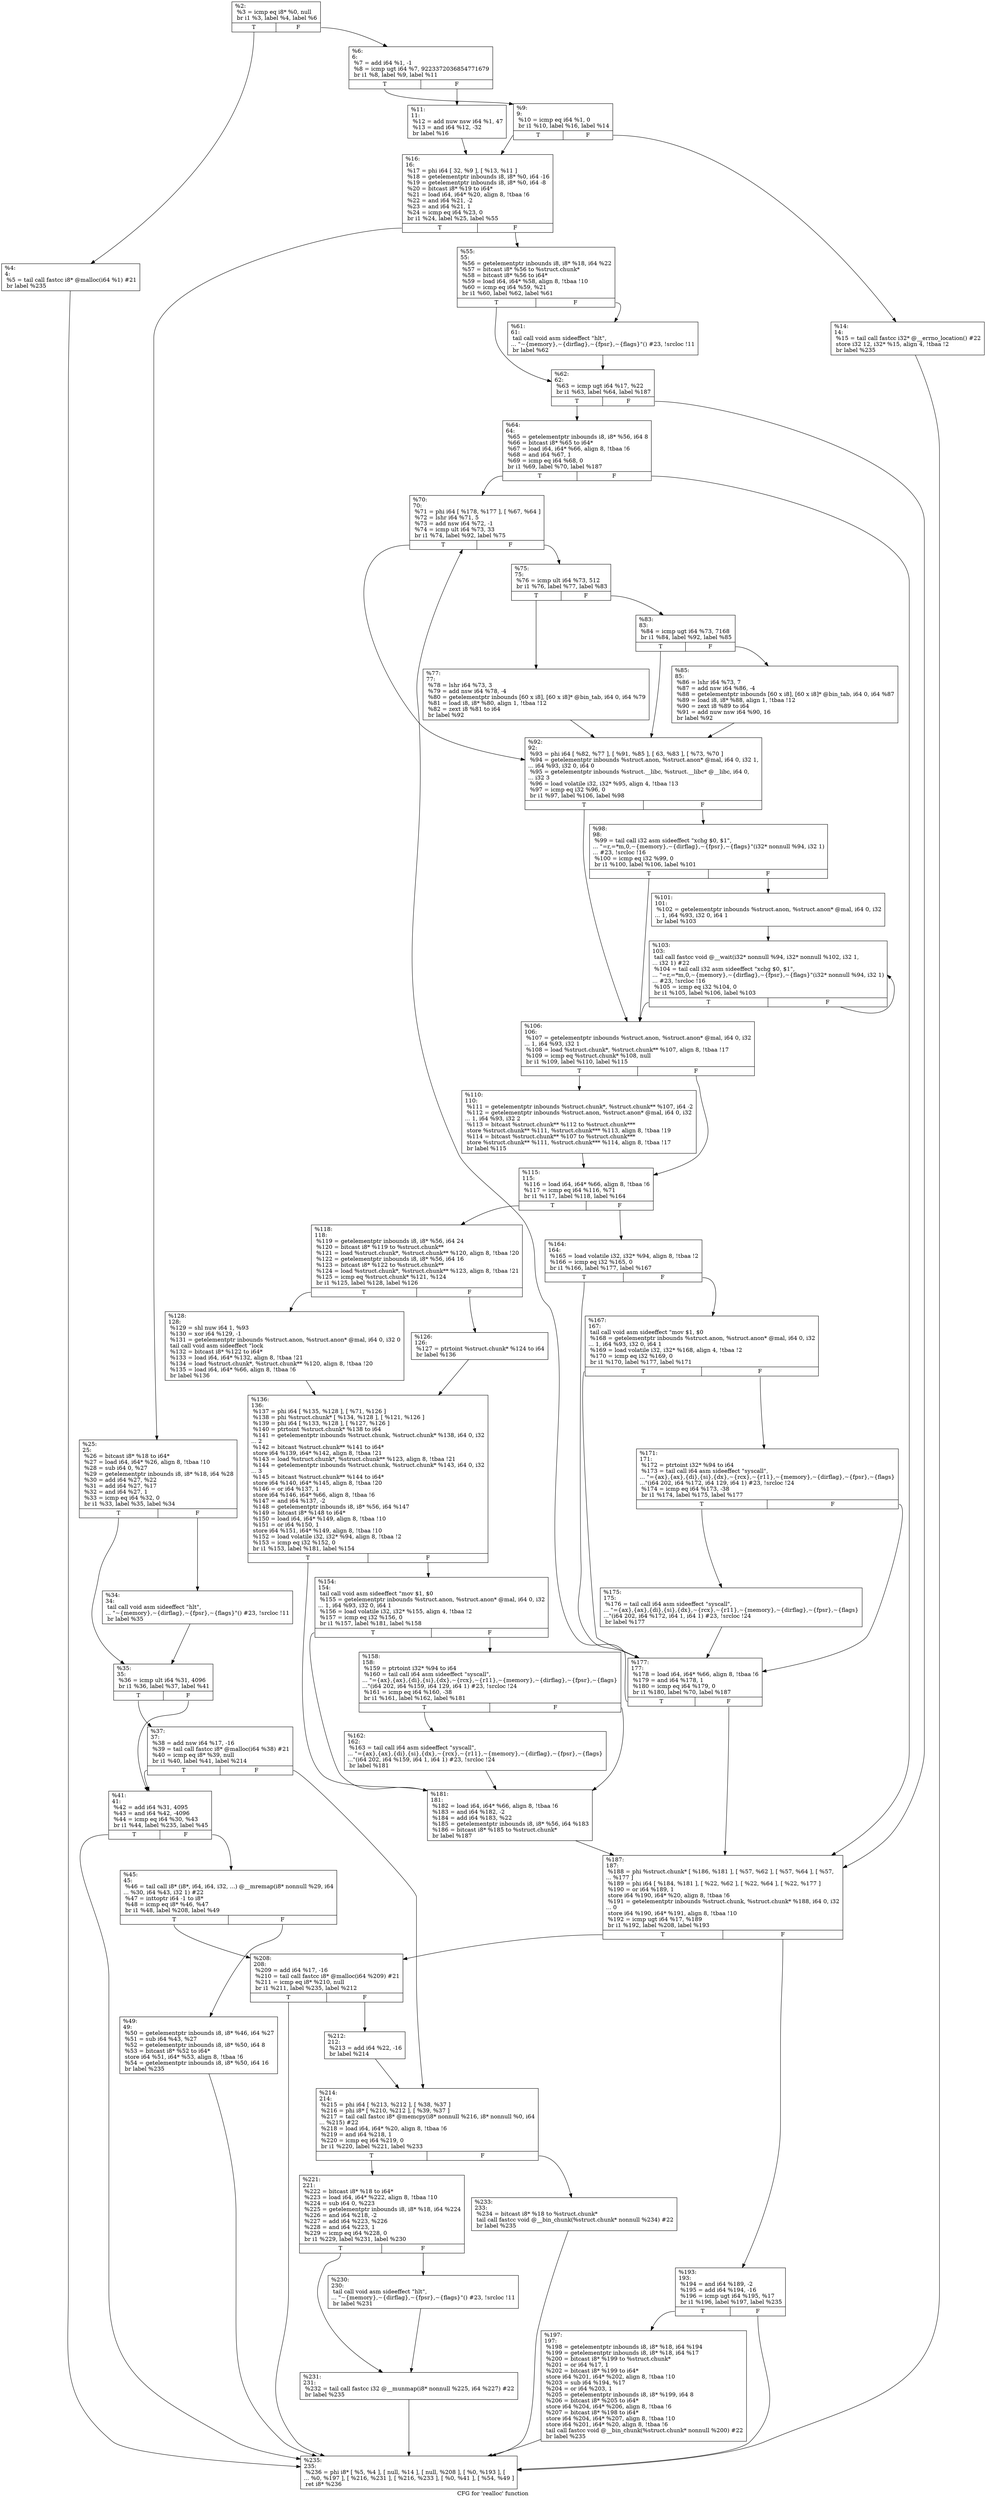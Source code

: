 digraph "CFG for 'realloc' function" {
	label="CFG for 'realloc' function";

	Node0x2832a80 [shape=record,label="{%2:\l  %3 = icmp eq i8* %0, null\l  br i1 %3, label %4, label %6\l|{<s0>T|<s1>F}}"];
	Node0x2832a80:s0 -> Node0x2832b30;
	Node0x2832a80:s1 -> Node0x2832b80;
	Node0x2832b30 [shape=record,label="{%4:\l4:                                                \l  %5 = tail call fastcc i8* @malloc(i64 %1) #21\l  br label %235\l}"];
	Node0x2832b30 -> Node0x2833b70;
	Node0x2832b80 [shape=record,label="{%6:\l6:                                                \l  %7 = add i64 %1, -1\l  %8 = icmp ugt i64 %7, 9223372036854771679\l  br i1 %8, label %9, label %11\l|{<s0>T|<s1>F}}"];
	Node0x2832b80:s0 -> Node0x2832bd0;
	Node0x2832b80:s1 -> Node0x2832c20;
	Node0x2832bd0 [shape=record,label="{%9:\l9:                                                \l  %10 = icmp eq i64 %1, 0\l  br i1 %10, label %16, label %14\l|{<s0>T|<s1>F}}"];
	Node0x2832bd0:s0 -> Node0x2832cc0;
	Node0x2832bd0:s1 -> Node0x2832c70;
	Node0x2832c20 [shape=record,label="{%11:\l11:                                               \l  %12 = add nuw nsw i64 %1, 47\l  %13 = and i64 %12, -32\l  br label %16\l}"];
	Node0x2832c20 -> Node0x2832cc0;
	Node0x2832c70 [shape=record,label="{%14:\l14:                                               \l  %15 = tail call fastcc i32* @__errno_location() #22\l  store i32 12, i32* %15, align 4, !tbaa !2\l  br label %235\l}"];
	Node0x2832c70 -> Node0x2833b70;
	Node0x2832cc0 [shape=record,label="{%16:\l16:                                               \l  %17 = phi i64 [ 32, %9 ], [ %13, %11 ]\l  %18 = getelementptr inbounds i8, i8* %0, i64 -16\l  %19 = getelementptr inbounds i8, i8* %0, i64 -8\l  %20 = bitcast i8* %19 to i64*\l  %21 = load i64, i64* %20, align 8, !tbaa !6\l  %22 = and i64 %21, -2\l  %23 = and i64 %21, 1\l  %24 = icmp eq i64 %23, 0\l  br i1 %24, label %25, label %55\l|{<s0>T|<s1>F}}"];
	Node0x2832cc0:s0 -> Node0x2832d10;
	Node0x2832cc0:s1 -> Node0x2832f40;
	Node0x2832d10 [shape=record,label="{%25:\l25:                                               \l  %26 = bitcast i8* %18 to i64*\l  %27 = load i64, i64* %26, align 8, !tbaa !10\l  %28 = sub i64 0, %27\l  %29 = getelementptr inbounds i8, i8* %18, i64 %28\l  %30 = add i64 %27, %22\l  %31 = add i64 %27, %17\l  %32 = and i64 %27, 1\l  %33 = icmp eq i64 %32, 0\l  br i1 %33, label %35, label %34\l|{<s0>T|<s1>F}}"];
	Node0x2832d10:s0 -> Node0x2832db0;
	Node0x2832d10:s1 -> Node0x2832d60;
	Node0x2832d60 [shape=record,label="{%34:\l34:                                               \l  tail call void asm sideeffect \"hlt\",\l... \"~\{memory\},~\{dirflag\},~\{fpsr\},~\{flags\}\"() #23, !srcloc !11\l  br label %35\l}"];
	Node0x2832d60 -> Node0x2832db0;
	Node0x2832db0 [shape=record,label="{%35:\l35:                                               \l  %36 = icmp ult i64 %31, 4096\l  br i1 %36, label %37, label %41\l|{<s0>T|<s1>F}}"];
	Node0x2832db0:s0 -> Node0x2832e00;
	Node0x2832db0:s1 -> Node0x2832e50;
	Node0x2832e00 [shape=record,label="{%37:\l37:                                               \l  %38 = add nsw i64 %17, -16\l  %39 = tail call fastcc i8* @malloc(i64 %38) #21\l  %40 = icmp eq i8* %39, null\l  br i1 %40, label %41, label %214\l|{<s0>T|<s1>F}}"];
	Node0x2832e00:s0 -> Node0x2832e50;
	Node0x2832e00:s1 -> Node0x28339e0;
	Node0x2832e50 [shape=record,label="{%41:\l41:                                               \l  %42 = add i64 %31, 4095\l  %43 = and i64 %42, -4096\l  %44 = icmp eq i64 %30, %43\l  br i1 %44, label %235, label %45\l|{<s0>T|<s1>F}}"];
	Node0x2832e50:s0 -> Node0x2833b70;
	Node0x2832e50:s1 -> Node0x2832ea0;
	Node0x2832ea0 [shape=record,label="{%45:\l45:                                               \l  %46 = tail call i8* (i8*, i64, i64, i32, ...) @__mremap(i8* nonnull %29, i64\l... %30, i64 %43, i32 1) #22\l  %47 = inttoptr i64 -1 to i8*\l  %48 = icmp eq i8* %46, %47\l  br i1 %48, label %208, label %49\l|{<s0>T|<s1>F}}"];
	Node0x2832ea0:s0 -> Node0x2833940;
	Node0x2832ea0:s1 -> Node0x2832ef0;
	Node0x2832ef0 [shape=record,label="{%49:\l49:                                               \l  %50 = getelementptr inbounds i8, i8* %46, i64 %27\l  %51 = sub i64 %43, %27\l  %52 = getelementptr inbounds i8, i8* %50, i64 8\l  %53 = bitcast i8* %52 to i64*\l  store i64 %51, i64* %53, align 8, !tbaa !6\l  %54 = getelementptr inbounds i8, i8* %50, i64 16\l  br label %235\l}"];
	Node0x2832ef0 -> Node0x2833b70;
	Node0x2832f40 [shape=record,label="{%55:\l55:                                               \l  %56 = getelementptr inbounds i8, i8* %18, i64 %22\l  %57 = bitcast i8* %56 to %struct.chunk*\l  %58 = bitcast i8* %56 to i64*\l  %59 = load i64, i64* %58, align 8, !tbaa !10\l  %60 = icmp eq i64 %59, %21\l  br i1 %60, label %62, label %61\l|{<s0>T|<s1>F}}"];
	Node0x2832f40:s0 -> Node0x2832fe0;
	Node0x2832f40:s1 -> Node0x2832f90;
	Node0x2832f90 [shape=record,label="{%61:\l61:                                               \l  tail call void asm sideeffect \"hlt\",\l... \"~\{memory\},~\{dirflag\},~\{fpsr\},~\{flags\}\"() #23, !srcloc !11\l  br label %62\l}"];
	Node0x2832f90 -> Node0x2832fe0;
	Node0x2832fe0 [shape=record,label="{%62:\l62:                                               \l  %63 = icmp ugt i64 %17, %22\l  br i1 %63, label %64, label %187\l|{<s0>T|<s1>F}}"];
	Node0x2832fe0:s0 -> Node0x2833030;
	Node0x2832fe0:s1 -> Node0x2833850;
	Node0x2833030 [shape=record,label="{%64:\l64:                                               \l  %65 = getelementptr inbounds i8, i8* %56, i64 8\l  %66 = bitcast i8* %65 to i64*\l  %67 = load i64, i64* %66, align 8, !tbaa !6\l  %68 = and i64 %67, 1\l  %69 = icmp eq i64 %68, 0\l  br i1 %69, label %70, label %187\l|{<s0>T|<s1>F}}"];
	Node0x2833030:s0 -> Node0x2833080;
	Node0x2833030:s1 -> Node0x2833850;
	Node0x2833080 [shape=record,label="{%70:\l70:                                               \l  %71 = phi i64 [ %178, %177 ], [ %67, %64 ]\l  %72 = lshr i64 %71, 5\l  %73 = add nsw i64 %72, -1\l  %74 = icmp ult i64 %73, 33\l  br i1 %74, label %92, label %75\l|{<s0>T|<s1>F}}"];
	Node0x2833080:s0 -> Node0x2833210;
	Node0x2833080:s1 -> Node0x28330d0;
	Node0x28330d0 [shape=record,label="{%75:\l75:                                               \l  %76 = icmp ult i64 %73, 512\l  br i1 %76, label %77, label %83\l|{<s0>T|<s1>F}}"];
	Node0x28330d0:s0 -> Node0x2833120;
	Node0x28330d0:s1 -> Node0x2833170;
	Node0x2833120 [shape=record,label="{%77:\l77:                                               \l  %78 = lshr i64 %73, 3\l  %79 = add nsw i64 %78, -4\l  %80 = getelementptr inbounds [60 x i8], [60 x i8]* @bin_tab, i64 0, i64 %79\l  %81 = load i8, i8* %80, align 1, !tbaa !12\l  %82 = zext i8 %81 to i64\l  br label %92\l}"];
	Node0x2833120 -> Node0x2833210;
	Node0x2833170 [shape=record,label="{%83:\l83:                                               \l  %84 = icmp ugt i64 %73, 7168\l  br i1 %84, label %92, label %85\l|{<s0>T|<s1>F}}"];
	Node0x2833170:s0 -> Node0x2833210;
	Node0x2833170:s1 -> Node0x28331c0;
	Node0x28331c0 [shape=record,label="{%85:\l85:                                               \l  %86 = lshr i64 %73, 7\l  %87 = add nsw i64 %86, -4\l  %88 = getelementptr inbounds [60 x i8], [60 x i8]* @bin_tab, i64 0, i64 %87\l  %89 = load i8, i8* %88, align 1, !tbaa !12\l  %90 = zext i8 %89 to i64\l  %91 = add nuw nsw i64 %90, 16\l  br label %92\l}"];
	Node0x28331c0 -> Node0x2833210;
	Node0x2833210 [shape=record,label="{%92:\l92:                                               \l  %93 = phi i64 [ %82, %77 ], [ %91, %85 ], [ 63, %83 ], [ %73, %70 ]\l  %94 = getelementptr inbounds %struct.anon, %struct.anon* @mal, i64 0, i32 1,\l... i64 %93, i32 0, i64 0\l  %95 = getelementptr inbounds %struct.__libc, %struct.__libc* @__libc, i64 0,\l... i32 3\l  %96 = load volatile i32, i32* %95, align 4, !tbaa !13\l  %97 = icmp eq i32 %96, 0\l  br i1 %97, label %106, label %98\l|{<s0>T|<s1>F}}"];
	Node0x2833210:s0 -> Node0x2833350;
	Node0x2833210:s1 -> Node0x2833260;
	Node0x2833260 [shape=record,label="{%98:\l98:                                               \l  %99 = tail call i32 asm sideeffect \"xchg $0, $1\",\l... \"=r,=*m,0,~\{memory\},~\{dirflag\},~\{fpsr\},~\{flags\}\"(i32* nonnull %94, i32 1)\l... #23, !srcloc !16\l  %100 = icmp eq i32 %99, 0\l  br i1 %100, label %106, label %101\l|{<s0>T|<s1>F}}"];
	Node0x2833260:s0 -> Node0x2833350;
	Node0x2833260:s1 -> Node0x28332b0;
	Node0x28332b0 [shape=record,label="{%101:\l101:                                              \l  %102 = getelementptr inbounds %struct.anon, %struct.anon* @mal, i64 0, i32\l... 1, i64 %93, i32 0, i64 1\l  br label %103\l}"];
	Node0x28332b0 -> Node0x2833300;
	Node0x2833300 [shape=record,label="{%103:\l103:                                              \l  tail call fastcc void @__wait(i32* nonnull %94, i32* nonnull %102, i32 1,\l... i32 1) #22\l  %104 = tail call i32 asm sideeffect \"xchg $0, $1\",\l... \"=r,=*m,0,~\{memory\},~\{dirflag\},~\{fpsr\},~\{flags\}\"(i32* nonnull %94, i32 1)\l... #23, !srcloc !16\l  %105 = icmp eq i32 %104, 0\l  br i1 %105, label %106, label %103\l|{<s0>T|<s1>F}}"];
	Node0x2833300:s0 -> Node0x2833350;
	Node0x2833300:s1 -> Node0x2833300;
	Node0x2833350 [shape=record,label="{%106:\l106:                                              \l  %107 = getelementptr inbounds %struct.anon, %struct.anon* @mal, i64 0, i32\l... 1, i64 %93, i32 1\l  %108 = load %struct.chunk*, %struct.chunk** %107, align 8, !tbaa !17\l  %109 = icmp eq %struct.chunk* %108, null\l  br i1 %109, label %110, label %115\l|{<s0>T|<s1>F}}"];
	Node0x2833350:s0 -> Node0x28333a0;
	Node0x2833350:s1 -> Node0x28333f0;
	Node0x28333a0 [shape=record,label="{%110:\l110:                                              \l  %111 = getelementptr inbounds %struct.chunk*, %struct.chunk** %107, i64 -2\l  %112 = getelementptr inbounds %struct.anon, %struct.anon* @mal, i64 0, i32\l... 1, i64 %93, i32 2\l  %113 = bitcast %struct.chunk** %112 to %struct.chunk***\l  store %struct.chunk** %111, %struct.chunk*** %113, align 8, !tbaa !19\l  %114 = bitcast %struct.chunk** %107 to %struct.chunk***\l  store %struct.chunk** %111, %struct.chunk*** %114, align 8, !tbaa !17\l  br label %115\l}"];
	Node0x28333a0 -> Node0x28333f0;
	Node0x28333f0 [shape=record,label="{%115:\l115:                                              \l  %116 = load i64, i64* %66, align 8, !tbaa !6\l  %117 = icmp eq i64 %116, %71\l  br i1 %117, label %118, label %164\l|{<s0>T|<s1>F}}"];
	Node0x28333f0:s0 -> Node0x2833440;
	Node0x28333f0:s1 -> Node0x2833670;
	Node0x2833440 [shape=record,label="{%118:\l118:                                              \l  %119 = getelementptr inbounds i8, i8* %56, i64 24\l  %120 = bitcast i8* %119 to %struct.chunk**\l  %121 = load %struct.chunk*, %struct.chunk** %120, align 8, !tbaa !20\l  %122 = getelementptr inbounds i8, i8* %56, i64 16\l  %123 = bitcast i8* %122 to %struct.chunk**\l  %124 = load %struct.chunk*, %struct.chunk** %123, align 8, !tbaa !21\l  %125 = icmp eq %struct.chunk* %121, %124\l  br i1 %125, label %128, label %126\l|{<s0>T|<s1>F}}"];
	Node0x2833440:s0 -> Node0x28334e0;
	Node0x2833440:s1 -> Node0x2833490;
	Node0x2833490 [shape=record,label="{%126:\l126:                                              \l  %127 = ptrtoint %struct.chunk* %124 to i64\l  br label %136\l}"];
	Node0x2833490 -> Node0x2833530;
	Node0x28334e0 [shape=record,label="{%128:\l128:                                              \l  %129 = shl nuw i64 1, %93\l  %130 = xor i64 %129, -1\l  %131 = getelementptr inbounds %struct.anon, %struct.anon* @mal, i64 0, i32 0\l  tail call void asm sideeffect \"lock \l  %132 = bitcast i8* %122 to i64*\l  %133 = load i64, i64* %132, align 8, !tbaa !21\l  %134 = load %struct.chunk*, %struct.chunk** %120, align 8, !tbaa !20\l  %135 = load i64, i64* %66, align 8, !tbaa !6\l  br label %136\l}"];
	Node0x28334e0 -> Node0x2833530;
	Node0x2833530 [shape=record,label="{%136:\l136:                                              \l  %137 = phi i64 [ %135, %128 ], [ %71, %126 ]\l  %138 = phi %struct.chunk* [ %134, %128 ], [ %121, %126 ]\l  %139 = phi i64 [ %133, %128 ], [ %127, %126 ]\l  %140 = ptrtoint %struct.chunk* %138 to i64\l  %141 = getelementptr inbounds %struct.chunk, %struct.chunk* %138, i64 0, i32\l... 2\l  %142 = bitcast %struct.chunk** %141 to i64*\l  store i64 %139, i64* %142, align 8, !tbaa !21\l  %143 = load %struct.chunk*, %struct.chunk** %123, align 8, !tbaa !21\l  %144 = getelementptr inbounds %struct.chunk, %struct.chunk* %143, i64 0, i32\l... 3\l  %145 = bitcast %struct.chunk** %144 to i64*\l  store i64 %140, i64* %145, align 8, !tbaa !20\l  %146 = or i64 %137, 1\l  store i64 %146, i64* %66, align 8, !tbaa !6\l  %147 = and i64 %137, -2\l  %148 = getelementptr inbounds i8, i8* %56, i64 %147\l  %149 = bitcast i8* %148 to i64*\l  %150 = load i64, i64* %149, align 8, !tbaa !10\l  %151 = or i64 %150, 1\l  store i64 %151, i64* %149, align 8, !tbaa !10\l  %152 = load volatile i32, i32* %94, align 8, !tbaa !2\l  %153 = icmp eq i32 %152, 0\l  br i1 %153, label %181, label %154\l|{<s0>T|<s1>F}}"];
	Node0x2833530:s0 -> Node0x2833800;
	Node0x2833530:s1 -> Node0x2833580;
	Node0x2833580 [shape=record,label="{%154:\l154:                                              \l  tail call void asm sideeffect \"mov $1, $0 \l  %155 = getelementptr inbounds %struct.anon, %struct.anon* @mal, i64 0, i32\l... 1, i64 %93, i32 0, i64 1\l  %156 = load volatile i32, i32* %155, align 4, !tbaa !2\l  %157 = icmp eq i32 %156, 0\l  br i1 %157, label %181, label %158\l|{<s0>T|<s1>F}}"];
	Node0x2833580:s0 -> Node0x2833800;
	Node0x2833580:s1 -> Node0x28335d0;
	Node0x28335d0 [shape=record,label="{%158:\l158:                                              \l  %159 = ptrtoint i32* %94 to i64\l  %160 = tail call i64 asm sideeffect \"syscall\",\l... \"=\{ax\},\{ax\},\{di\},\{si\},\{dx\},~\{rcx\},~\{r11\},~\{memory\},~\{dirflag\},~\{fpsr\},~\{flags\}\l...\"(i64 202, i64 %159, i64 129, i64 1) #23, !srcloc !24\l  %161 = icmp eq i64 %160, -38\l  br i1 %161, label %162, label %181\l|{<s0>T|<s1>F}}"];
	Node0x28335d0:s0 -> Node0x2833620;
	Node0x28335d0:s1 -> Node0x2833800;
	Node0x2833620 [shape=record,label="{%162:\l162:                                              \l  %163 = tail call i64 asm sideeffect \"syscall\",\l... \"=\{ax\},\{ax\},\{di\},\{si\},\{dx\},~\{rcx\},~\{r11\},~\{memory\},~\{dirflag\},~\{fpsr\},~\{flags\}\l...\"(i64 202, i64 %159, i64 1, i64 1) #23, !srcloc !24\l  br label %181\l}"];
	Node0x2833620 -> Node0x2833800;
	Node0x2833670 [shape=record,label="{%164:\l164:                                              \l  %165 = load volatile i32, i32* %94, align 8, !tbaa !2\l  %166 = icmp eq i32 %165, 0\l  br i1 %166, label %177, label %167\l|{<s0>T|<s1>F}}"];
	Node0x2833670:s0 -> Node0x28337b0;
	Node0x2833670:s1 -> Node0x28336c0;
	Node0x28336c0 [shape=record,label="{%167:\l167:                                              \l  tail call void asm sideeffect \"mov $1, $0 \l  %168 = getelementptr inbounds %struct.anon, %struct.anon* @mal, i64 0, i32\l... 1, i64 %93, i32 0, i64 1\l  %169 = load volatile i32, i32* %168, align 4, !tbaa !2\l  %170 = icmp eq i32 %169, 0\l  br i1 %170, label %177, label %171\l|{<s0>T|<s1>F}}"];
	Node0x28336c0:s0 -> Node0x28337b0;
	Node0x28336c0:s1 -> Node0x2833710;
	Node0x2833710 [shape=record,label="{%171:\l171:                                              \l  %172 = ptrtoint i32* %94 to i64\l  %173 = tail call i64 asm sideeffect \"syscall\",\l... \"=\{ax\},\{ax\},\{di\},\{si\},\{dx\},~\{rcx\},~\{r11\},~\{memory\},~\{dirflag\},~\{fpsr\},~\{flags\}\l...\"(i64 202, i64 %172, i64 129, i64 1) #23, !srcloc !24\l  %174 = icmp eq i64 %173, -38\l  br i1 %174, label %175, label %177\l|{<s0>T|<s1>F}}"];
	Node0x2833710:s0 -> Node0x2833760;
	Node0x2833710:s1 -> Node0x28337b0;
	Node0x2833760 [shape=record,label="{%175:\l175:                                              \l  %176 = tail call i64 asm sideeffect \"syscall\",\l... \"=\{ax\},\{ax\},\{di\},\{si\},\{dx\},~\{rcx\},~\{r11\},~\{memory\},~\{dirflag\},~\{fpsr\},~\{flags\}\l...\"(i64 202, i64 %172, i64 1, i64 1) #23, !srcloc !24\l  br label %177\l}"];
	Node0x2833760 -> Node0x28337b0;
	Node0x28337b0 [shape=record,label="{%177:\l177:                                              \l  %178 = load i64, i64* %66, align 8, !tbaa !6\l  %179 = and i64 %178, 1\l  %180 = icmp eq i64 %179, 0\l  br i1 %180, label %70, label %187\l|{<s0>T|<s1>F}}"];
	Node0x28337b0:s0 -> Node0x2833080;
	Node0x28337b0:s1 -> Node0x2833850;
	Node0x2833800 [shape=record,label="{%181:\l181:                                              \l  %182 = load i64, i64* %66, align 8, !tbaa !6\l  %183 = and i64 %182, -2\l  %184 = add i64 %183, %22\l  %185 = getelementptr inbounds i8, i8* %56, i64 %183\l  %186 = bitcast i8* %185 to %struct.chunk*\l  br label %187\l}"];
	Node0x2833800 -> Node0x2833850;
	Node0x2833850 [shape=record,label="{%187:\l187:                                              \l  %188 = phi %struct.chunk* [ %186, %181 ], [ %57, %62 ], [ %57, %64 ], [ %57,\l... %177 ]\l  %189 = phi i64 [ %184, %181 ], [ %22, %62 ], [ %22, %64 ], [ %22, %177 ]\l  %190 = or i64 %189, 1\l  store i64 %190, i64* %20, align 8, !tbaa !6\l  %191 = getelementptr inbounds %struct.chunk, %struct.chunk* %188, i64 0, i32\l... 0\l  store i64 %190, i64* %191, align 8, !tbaa !10\l  %192 = icmp ugt i64 %17, %189\l  br i1 %192, label %208, label %193\l|{<s0>T|<s1>F}}"];
	Node0x2833850:s0 -> Node0x2833940;
	Node0x2833850:s1 -> Node0x28338a0;
	Node0x28338a0 [shape=record,label="{%193:\l193:                                              \l  %194 = and i64 %189, -2\l  %195 = add i64 %194, -16\l  %196 = icmp ugt i64 %195, %17\l  br i1 %196, label %197, label %235\l|{<s0>T|<s1>F}}"];
	Node0x28338a0:s0 -> Node0x28338f0;
	Node0x28338a0:s1 -> Node0x2833b70;
	Node0x28338f0 [shape=record,label="{%197:\l197:                                              \l  %198 = getelementptr inbounds i8, i8* %18, i64 %194\l  %199 = getelementptr inbounds i8, i8* %18, i64 %17\l  %200 = bitcast i8* %199 to %struct.chunk*\l  %201 = or i64 %17, 1\l  %202 = bitcast i8* %199 to i64*\l  store i64 %201, i64* %202, align 8, !tbaa !10\l  %203 = sub i64 %194, %17\l  %204 = or i64 %203, 1\l  %205 = getelementptr inbounds i8, i8* %199, i64 8\l  %206 = bitcast i8* %205 to i64*\l  store i64 %204, i64* %206, align 8, !tbaa !6\l  %207 = bitcast i8* %198 to i64*\l  store i64 %204, i64* %207, align 8, !tbaa !10\l  store i64 %201, i64* %20, align 8, !tbaa !6\l  tail call fastcc void @__bin_chunk(%struct.chunk* nonnull %200) #22\l  br label %235\l}"];
	Node0x28338f0 -> Node0x2833b70;
	Node0x2833940 [shape=record,label="{%208:\l208:                                              \l  %209 = add i64 %17, -16\l  %210 = tail call fastcc i8* @malloc(i64 %209) #21\l  %211 = icmp eq i8* %210, null\l  br i1 %211, label %235, label %212\l|{<s0>T|<s1>F}}"];
	Node0x2833940:s0 -> Node0x2833b70;
	Node0x2833940:s1 -> Node0x2833990;
	Node0x2833990 [shape=record,label="{%212:\l212:                                              \l  %213 = add i64 %22, -16\l  br label %214\l}"];
	Node0x2833990 -> Node0x28339e0;
	Node0x28339e0 [shape=record,label="{%214:\l214:                                              \l  %215 = phi i64 [ %213, %212 ], [ %38, %37 ]\l  %216 = phi i8* [ %210, %212 ], [ %39, %37 ]\l  %217 = tail call fastcc i8* @memcpy(i8* nonnull %216, i8* nonnull %0, i64\l... %215) #22\l  %218 = load i64, i64* %20, align 8, !tbaa !6\l  %219 = and i64 %218, 1\l  %220 = icmp eq i64 %219, 0\l  br i1 %220, label %221, label %233\l|{<s0>T|<s1>F}}"];
	Node0x28339e0:s0 -> Node0x2833a30;
	Node0x28339e0:s1 -> Node0x2833b20;
	Node0x2833a30 [shape=record,label="{%221:\l221:                                              \l  %222 = bitcast i8* %18 to i64*\l  %223 = load i64, i64* %222, align 8, !tbaa !10\l  %224 = sub i64 0, %223\l  %225 = getelementptr inbounds i8, i8* %18, i64 %224\l  %226 = and i64 %218, -2\l  %227 = add i64 %223, %226\l  %228 = and i64 %223, 1\l  %229 = icmp eq i64 %228, 0\l  br i1 %229, label %231, label %230\l|{<s0>T|<s1>F}}"];
	Node0x2833a30:s0 -> Node0x2833ad0;
	Node0x2833a30:s1 -> Node0x2833a80;
	Node0x2833a80 [shape=record,label="{%230:\l230:                                              \l  tail call void asm sideeffect \"hlt\",\l... \"~\{memory\},~\{dirflag\},~\{fpsr\},~\{flags\}\"() #23, !srcloc !11\l  br label %231\l}"];
	Node0x2833a80 -> Node0x2833ad0;
	Node0x2833ad0 [shape=record,label="{%231:\l231:                                              \l  %232 = tail call fastcc i32 @__munmap(i8* nonnull %225, i64 %227) #22\l  br label %235\l}"];
	Node0x2833ad0 -> Node0x2833b70;
	Node0x2833b20 [shape=record,label="{%233:\l233:                                              \l  %234 = bitcast i8* %18 to %struct.chunk*\l  tail call fastcc void @__bin_chunk(%struct.chunk* nonnull %234) #22\l  br label %235\l}"];
	Node0x2833b20 -> Node0x2833b70;
	Node0x2833b70 [shape=record,label="{%235:\l235:                                              \l  %236 = phi i8* [ %5, %4 ], [ null, %14 ], [ null, %208 ], [ %0, %193 ], [\l... %0, %197 ], [ %216, %231 ], [ %216, %233 ], [ %0, %41 ], [ %54, %49 ]\l  ret i8* %236\l}"];
}
